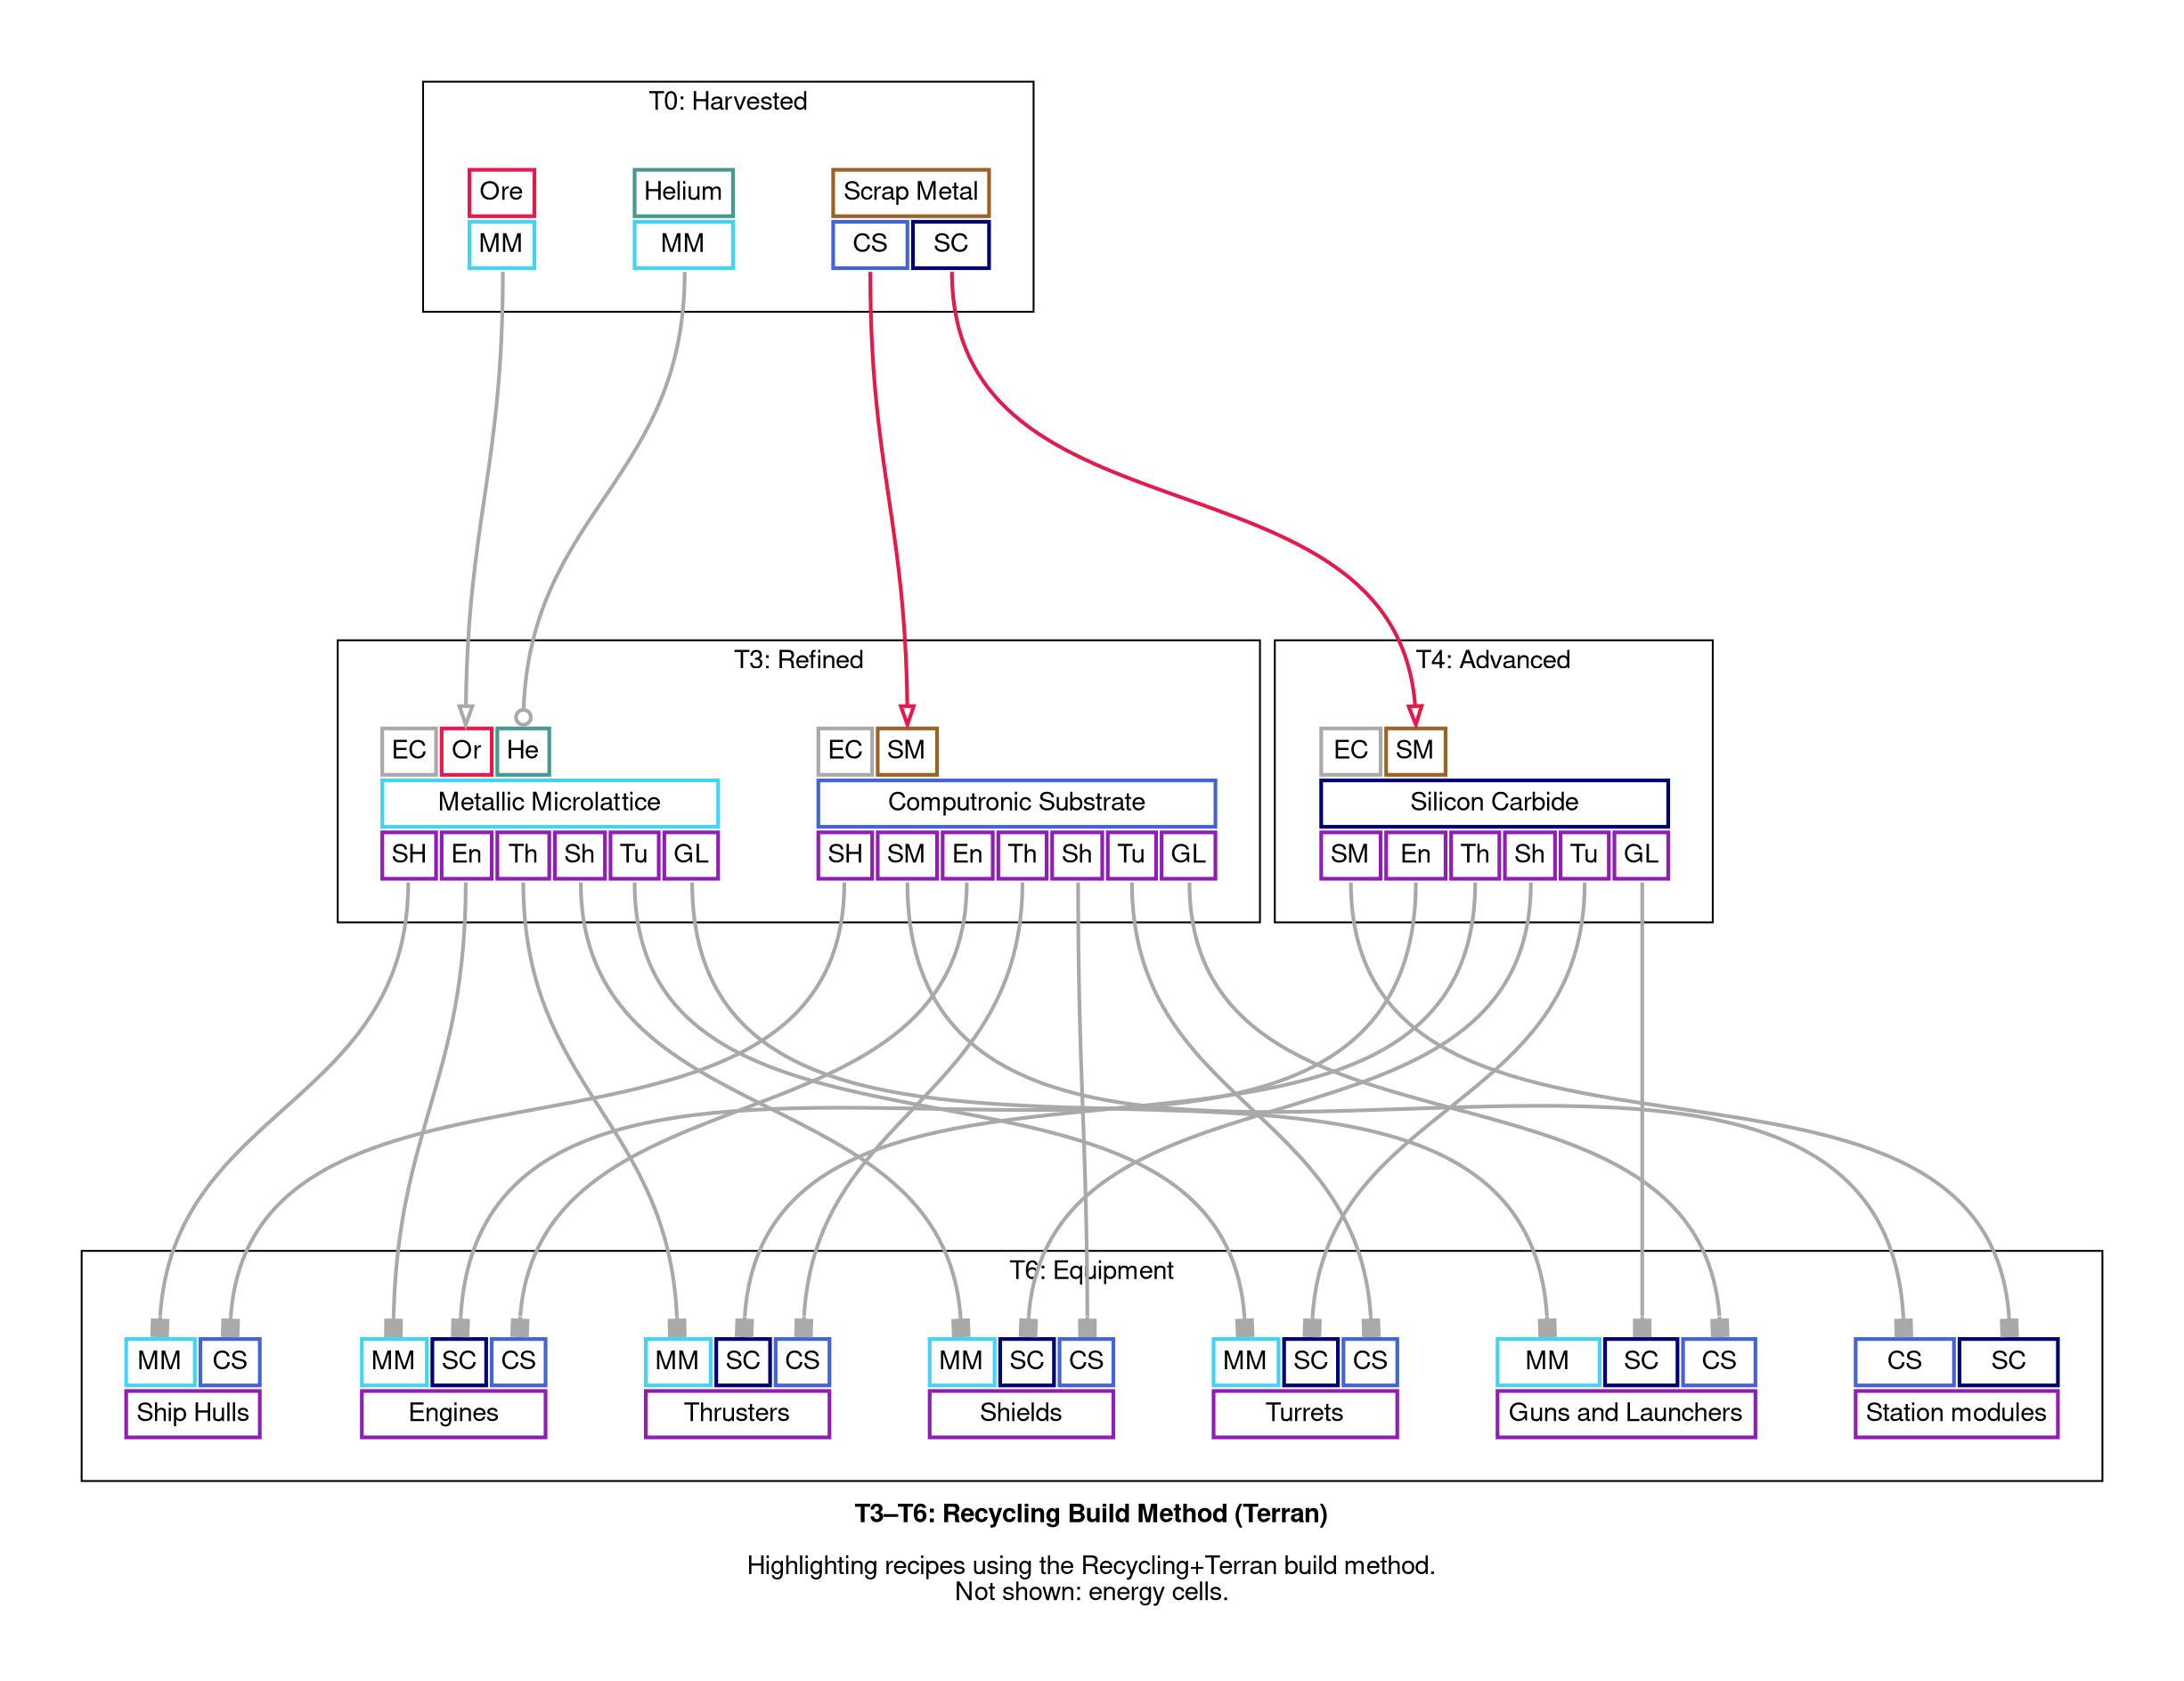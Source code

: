 digraph "X4 Economy" {
	edge [arrowType=normal]
	compound=true fontname="Helvetica,Arial,sans-serif"
	label=<<b>T3–T6: Recycling Build Method (Terran)</b><br/><br/>Highlighting recipes using the Recycling+Terran build method.<br/>Not shown: energy cells.>
	graph [nodesep=0.3 pad=0.5 ranksep=3]
	node [color=slategray1 fontname="Helvetica,Arial,sans-serif" margin=0.2 penwidth=2.0 shape=plaintext]
	edge [arrowhead=normal arrowsize=1.0 fontname="Helvetica,Arial,sans-serif" headport=n penwidth=2.0 tailport=s]
	subgraph 0 {
		cluster=true label="T0: Harvested"
		helium [label=<<table border="0" cellborder="2" cellpadding="4" cellspacing="1" fixedsize="false" id="helium" port="output">
  
  <tr>
    <td align="text" bgcolor="white" color="#469990" colspan="1">Helium</td>
  </tr>
  
    <tr>
      
        <td align="text" bgcolor="white" color="#42d4f4" port="metallic_microlattice">MM</td>
      
    </tr>
  
</table>>]
		ore [label=<<table border="0" cellborder="2" cellpadding="4" cellspacing="1" fixedsize="false" id="ore" port="output">
  
  <tr>
    <td align="text" bgcolor="white" color="#e6194B" colspan="1">Ore</td>
  </tr>
  
    <tr>
      
        <td align="text" bgcolor="white" color="#42d4f4" port="metallic_microlattice">MM</td>
      
    </tr>
  
</table>>]
		scrap_metal [label=<<table border="0" cellborder="2" cellpadding="4" cellspacing="1" fixedsize="false" id="scrap_metal" port="output">
  
  <tr>
    <td align="text" bgcolor="white" color="#9A6324" colspan="2">Scrap Metal</td>
  </tr>
  
    <tr>
      
        <td align="text" bgcolor="white" color="#4363d8" port="computronic_substrate">CS</td>
      
        <td align="text" bgcolor="white" color="#000075" port="silicon_carbide">SC</td>
      
    </tr>
  
</table>>]
	}
	subgraph 3 {
		cluster=true label="T3: Refined"
		computronic_substrate [label=<<table border="0" cellborder="2" cellpadding="4" cellspacing="1" fixedsize="false" id="computronic_substrate" port="output">
  
    <tr>
      
        <td align="text" bgcolor="white" color="#a9a9a9" port="energy_cells">EC</td>
      
        <td align="text" bgcolor="white" color="#9A6324" port="scrap_metal">SM</td>
      
    </tr>
  
  <tr>
    <td align="text" bgcolor="white" color="#4363d8" colspan="7">Computronic Substrate</td>
  </tr>
  
    <tr>
      
        <td align="text" bgcolor="white" color="#911eb4" port="ship_hulls">SH</td>
      
        <td align="text" bgcolor="white" color="#911eb4" port="station_modules">SM</td>
      
        <td align="text" bgcolor="white" color="#911eb4" port="engines">En</td>
      
        <td align="text" bgcolor="white" color="#911eb4" port="thrusters">Th</td>
      
        <td align="text" bgcolor="white" color="#911eb4" port="shields">Sh</td>
      
        <td align="text" bgcolor="white" color="#911eb4" port="turrets">Tu</td>
      
        <td align="text" bgcolor="white" color="#911eb4" port="guns_and_launchers">GL</td>
      
    </tr>
  
</table>>]
		metallic_microlattice [label=<<table border="0" cellborder="2" cellpadding="4" cellspacing="1" fixedsize="false" id="metallic_microlattice" port="output">
  
    <tr>
      
        <td align="text" bgcolor="white" color="#a9a9a9" port="energy_cells">EC</td>
      
        <td align="text" bgcolor="white" color="#e6194B" port="ore">Or</td>
      
        <td align="text" bgcolor="white" color="#469990" port="helium">He</td>
      
    </tr>
  
  <tr>
    <td align="text" bgcolor="white" color="#42d4f4" colspan="6">Metallic Microlattice</td>
  </tr>
  
    <tr>
      
        <td align="text" bgcolor="white" color="#911eb4" port="ship_hulls">SH</td>
      
        <td align="text" bgcolor="white" color="#911eb4" port="engines">En</td>
      
        <td align="text" bgcolor="white" color="#911eb4" port="thrusters">Th</td>
      
        <td align="text" bgcolor="white" color="#911eb4" port="shields">Sh</td>
      
        <td align="text" bgcolor="white" color="#911eb4" port="turrets">Tu</td>
      
        <td align="text" bgcolor="white" color="#911eb4" port="guns_and_launchers">GL</td>
      
    </tr>
  
</table>>]
	}
	subgraph 4 {
		cluster=true label="T4: Advanced"
		silicon_carbide [label=<<table border="0" cellborder="2" cellpadding="4" cellspacing="1" fixedsize="false" id="silicon_carbide" port="output">
  
    <tr>
      
        <td align="text" bgcolor="white" color="#a9a9a9" port="energy_cells">EC</td>
      
        <td align="text" bgcolor="white" color="#9A6324" port="scrap_metal">SM</td>
      
    </tr>
  
  <tr>
    <td align="text" bgcolor="white" color="#000075" colspan="6">Silicon Carbide</td>
  </tr>
  
    <tr>
      
        <td align="text" bgcolor="white" color="#911eb4" port="station_modules">SM</td>
      
        <td align="text" bgcolor="white" color="#911eb4" port="engines">En</td>
      
        <td align="text" bgcolor="white" color="#911eb4" port="thrusters">Th</td>
      
        <td align="text" bgcolor="white" color="#911eb4" port="shields">Sh</td>
      
        <td align="text" bgcolor="white" color="#911eb4" port="turrets">Tu</td>
      
        <td align="text" bgcolor="white" color="#911eb4" port="guns_and_launchers">GL</td>
      
    </tr>
  
</table>>]
	}
	subgraph 6 {
		cluster=true label="T6: Equipment"
		engines [label=<<table border="0" cellborder="2" cellpadding="4" cellspacing="1" fixedsize="false" id="engines" port="output">
  
    <tr>
      
        <td align="text" bgcolor="white" color="#42d4f4" port="metallic_microlattice">MM</td>
      
        <td align="text" bgcolor="white" color="#000075" port="silicon_carbide">SC</td>
      
        <td align="text" bgcolor="white" color="#4363d8" port="computronic_substrate">CS</td>
      
    </tr>
  
  <tr>
    <td align="text" bgcolor="white" color="#911eb4" colspan="3">Engines</td>
  </tr>
  
</table>>]
		guns_and_launchers [label=<<table border="0" cellborder="2" cellpadding="4" cellspacing="1" fixedsize="false" id="guns_and_launchers" port="output">
  
    <tr>
      
        <td align="text" bgcolor="white" color="#42d4f4" port="metallic_microlattice">MM</td>
      
        <td align="text" bgcolor="white" color="#000075" port="silicon_carbide">SC</td>
      
        <td align="text" bgcolor="white" color="#4363d8" port="computronic_substrate">CS</td>
      
    </tr>
  
  <tr>
    <td align="text" bgcolor="white" color="#911eb4" colspan="3">Guns and Launchers</td>
  </tr>
  
</table>>]
		shields [label=<<table border="0" cellborder="2" cellpadding="4" cellspacing="1" fixedsize="false" id="shields" port="output">
  
    <tr>
      
        <td align="text" bgcolor="white" color="#42d4f4" port="metallic_microlattice">MM</td>
      
        <td align="text" bgcolor="white" color="#000075" port="silicon_carbide">SC</td>
      
        <td align="text" bgcolor="white" color="#4363d8" port="computronic_substrate">CS</td>
      
    </tr>
  
  <tr>
    <td align="text" bgcolor="white" color="#911eb4" colspan="3">Shields</td>
  </tr>
  
</table>>]
		ship_hulls [label=<<table border="0" cellborder="2" cellpadding="4" cellspacing="1" fixedsize="false" id="ship_hulls" port="output">
  
    <tr>
      
        <td align="text" bgcolor="white" color="#42d4f4" port="metallic_microlattice">MM</td>
      
        <td align="text" bgcolor="white" color="#4363d8" port="computronic_substrate">CS</td>
      
    </tr>
  
  <tr>
    <td align="text" bgcolor="white" color="#911eb4" colspan="2">Ship Hulls</td>
  </tr>
  
</table>>]
		station_modules [label=<<table border="0" cellborder="2" cellpadding="4" cellspacing="1" fixedsize="false" id="station_modules" port="output">
  
    <tr>
      
        <td align="text" bgcolor="white" color="#4363d8" port="computronic_substrate">CS</td>
      
        <td align="text" bgcolor="white" color="#000075" port="silicon_carbide">SC</td>
      
    </tr>
  
  <tr>
    <td align="text" bgcolor="white" color="#911eb4" colspan="2">Station modules</td>
  </tr>
  
</table>>]
		thrusters [label=<<table border="0" cellborder="2" cellpadding="4" cellspacing="1" fixedsize="false" id="thrusters" port="output">
  
    <tr>
      
        <td align="text" bgcolor="white" color="#42d4f4" port="metallic_microlattice">MM</td>
      
        <td align="text" bgcolor="white" color="#000075" port="silicon_carbide">SC</td>
      
        <td align="text" bgcolor="white" color="#4363d8" port="computronic_substrate">CS</td>
      
    </tr>
  
  <tr>
    <td align="text" bgcolor="white" color="#911eb4" colspan="3">Thrusters</td>
  </tr>
  
</table>>]
		turrets [label=<<table border="0" cellborder="2" cellpadding="4" cellspacing="1" fixedsize="false" id="turrets" port="output">
  
    <tr>
      
        <td align="text" bgcolor="white" color="#42d4f4" port="metallic_microlattice">MM</td>
      
        <td align="text" bgcolor="white" color="#000075" port="silicon_carbide">SC</td>
      
        <td align="text" bgcolor="white" color="#4363d8" port="computronic_substrate">CS</td>
      
    </tr>
  
  <tr>
    <td align="text" bgcolor="white" color="#911eb4" colspan="3">Turrets</td>
  </tr>
  
</table>>]
	}
	scrap_metal:computronic_substrate:s -> computronic_substrate:scrap_metal:n [arrowhead=empty color="#e6194B" weight=1.0]
	helium:metallic_microlattice:s -> metallic_microlattice:helium:n [arrowhead=odot color="#a9a9a9" weight=1.0]
	ore:metallic_microlattice:s -> metallic_microlattice:ore:n [arrowhead=empty color="#a9a9a9" weight=1.0]
	scrap_metal:silicon_carbide:s -> silicon_carbide:scrap_metal:n [arrowhead=empty color="#e6194B" weight=1.0]
	metallic_microlattice:ship_hulls:s -> ship_hulls:metallic_microlattice:n [arrowhead=box color="#a9a9a9" weight=1.0]
	computronic_substrate:ship_hulls:s -> ship_hulls:computronic_substrate:n [arrowhead=box color="#a9a9a9" weight=1.0]
	silicon_carbide:station_modules:s -> station_modules:silicon_carbide:n [arrowhead=box color="#a9a9a9" weight=1.0]
	computronic_substrate:station_modules:s -> station_modules:computronic_substrate:n [arrowhead=box color="#a9a9a9" weight=1.0]
	metallic_microlattice:engines:s -> engines:metallic_microlattice:n [arrowhead=box color="#a9a9a9" weight=1.0]
	silicon_carbide:engines:s -> engines:silicon_carbide:n [arrowhead=box color="#a9a9a9" weight=1.0]
	computronic_substrate:engines:s -> engines:computronic_substrate:n [arrowhead=box color="#a9a9a9" weight=1.0]
	metallic_microlattice:thrusters:s -> thrusters:metallic_microlattice:n [arrowhead=box color="#a9a9a9" weight=1.0]
	silicon_carbide:thrusters:s -> thrusters:silicon_carbide:n [arrowhead=box color="#a9a9a9" weight=1.0]
	computronic_substrate:thrusters:s -> thrusters:computronic_substrate:n [arrowhead=box color="#a9a9a9" weight=1.0]
	metallic_microlattice:shields:s -> shields:metallic_microlattice:n [arrowhead=box color="#a9a9a9" weight=1.0]
	silicon_carbide:shields:s -> shields:silicon_carbide:n [arrowhead=box color="#a9a9a9" weight=1.0]
	computronic_substrate:shields:s -> shields:computronic_substrate:n [arrowhead=box color="#a9a9a9" weight=1.0]
	metallic_microlattice:turrets:s -> turrets:metallic_microlattice:n [arrowhead=box color="#a9a9a9" weight=1.0]
	silicon_carbide:turrets:s -> turrets:silicon_carbide:n [arrowhead=box color="#a9a9a9" weight=1.0]
	computronic_substrate:turrets:s -> turrets:computronic_substrate:n [arrowhead=box color="#a9a9a9" weight=1.0]
	metallic_microlattice:guns_and_launchers:s -> guns_and_launchers:metallic_microlattice:n [arrowhead=box color="#a9a9a9" weight=1.0]
	silicon_carbide:guns_and_launchers:s -> guns_and_launchers:silicon_carbide:n [arrowhead=box color="#a9a9a9" weight=1.0]
	computronic_substrate:guns_and_launchers:s -> guns_and_launchers:computronic_substrate:n [arrowhead=box color="#a9a9a9" weight=1.0]
}
